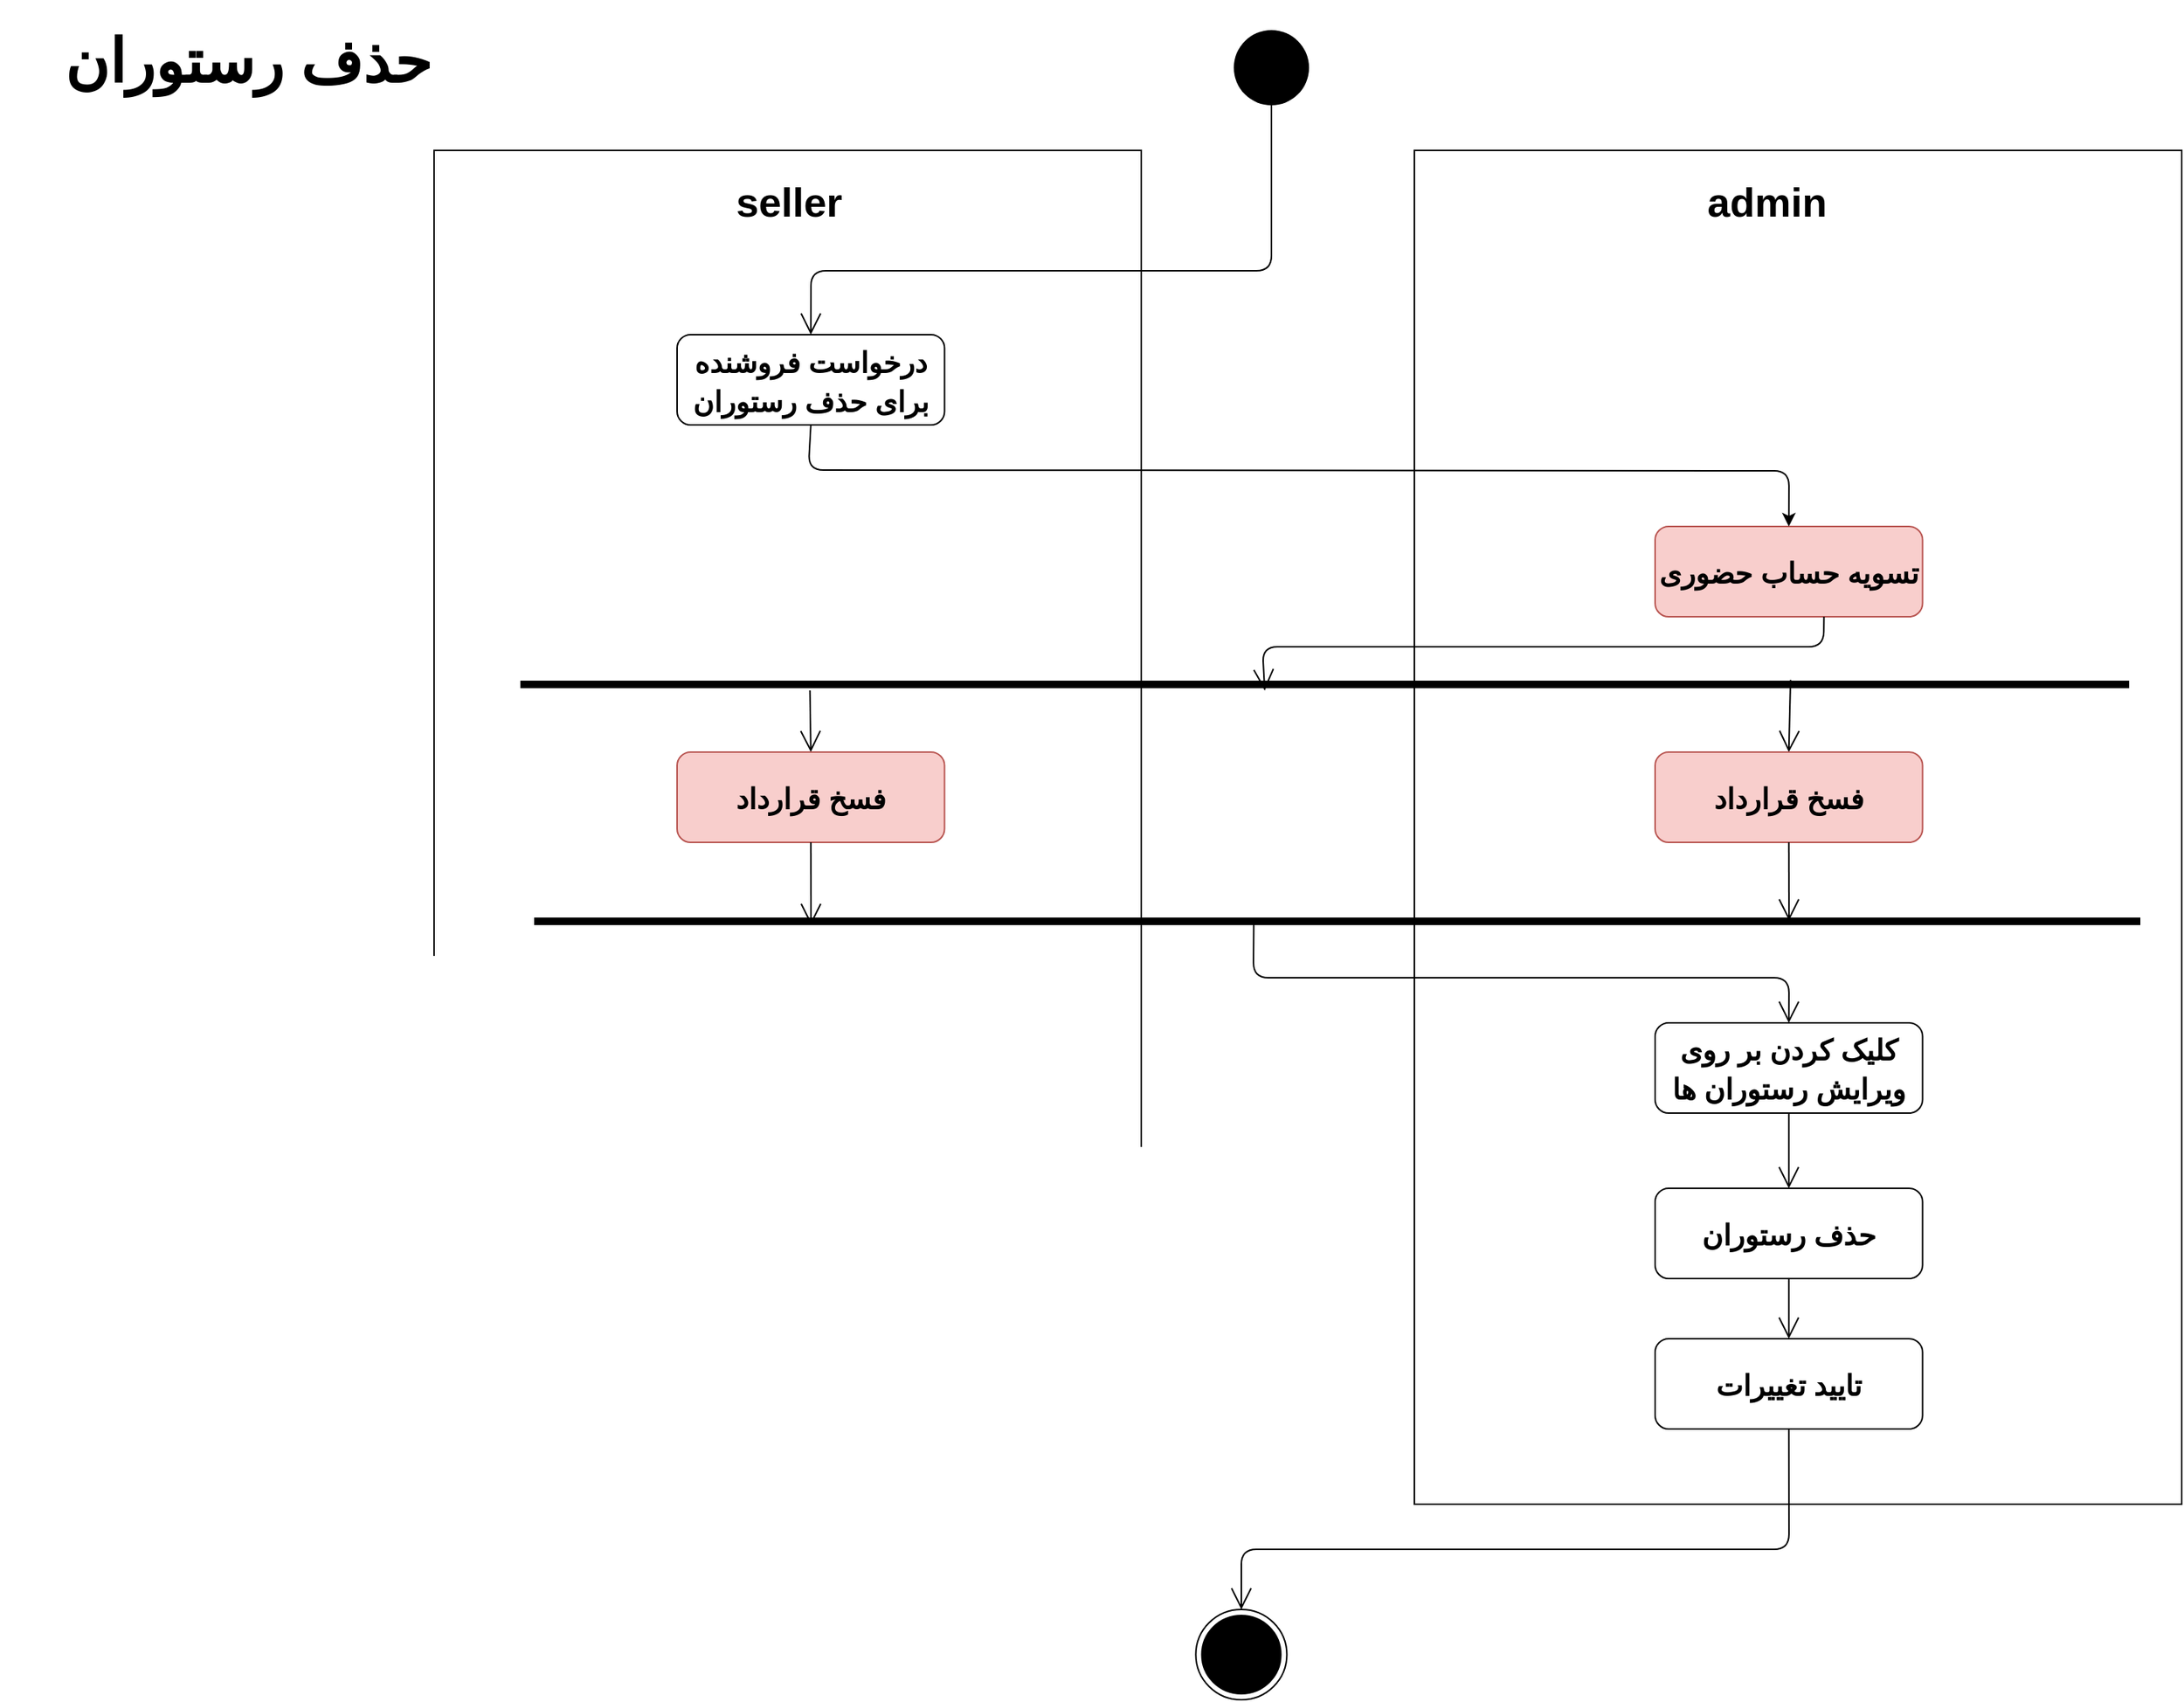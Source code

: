 <mxfile version="13.10.6" type="github">
  <diagram name="Page-1" id="e7e014a7-5840-1c2e-5031-d8a46d1fe8dd">
    <mxGraphModel dx="1806" dy="909" grid="1" gridSize="10" guides="1" tooltips="1" connect="1" arrows="1" fold="1" page="1" pageScale="1" pageWidth="1654" pageHeight="1169" background="#ffffff" math="0" shadow="0">
      <root>
        <mxCell id="0" />
        <mxCell id="1" parent="0" />
        <mxCell id="aYaNbTCwkLzp46-Q-Bmp-96" value="" style="ellipse;fillColor=#000000;strokeColor=none;" parent="1" vertex="1">
          <mxGeometry x="840" y="30" width="50" height="50" as="geometry" />
        </mxCell>
        <mxCell id="aYaNbTCwkLzp46-Q-Bmp-98" value="" style="endArrow=open;endFill=1;endSize=12;html=1;fontSize=21;exitX=0.5;exitY=1;exitDx=0;exitDy=0;entryX=0.5;entryY=0;entryDx=0;entryDy=0;" parent="1" source="aYaNbTCwkLzp46-Q-Bmp-96" target="aYaNbTCwkLzp46-Q-Bmp-188" edge="1">
          <mxGeometry width="160" relative="1" as="geometry">
            <mxPoint x="972.25" y="82.5" as="sourcePoint" />
            <mxPoint x="500.25" y="214.5" as="targetPoint" />
            <Array as="points">
              <mxPoint x="865" y="190" />
              <mxPoint x="559" y="190" />
            </Array>
          </mxGeometry>
        </mxCell>
        <mxCell id="aYaNbTCwkLzp46-Q-Bmp-150" value="" style="whiteSpace=wrap;html=1;fillColor=none;" parent="1" vertex="1">
          <mxGeometry x="308.5" y="110" width="470" height="900" as="geometry" />
        </mxCell>
        <mxCell id="aYaNbTCwkLzp46-Q-Bmp-179" value="" style="ellipse;html=1;shape=endState;fillColor=#000000;strokeColor=#000000;" parent="1" vertex="1">
          <mxGeometry x="814.75" y="1080" width="60.5" height="60" as="geometry" />
        </mxCell>
        <mxCell id="aYaNbTCwkLzp46-Q-Bmp-180" value="&lt;font size=&quot;1&quot;&gt;&lt;b style=&quot;font-size: 27px&quot;&gt;seller&lt;/b&gt;&lt;/font&gt;" style="text;html=1;align=center;verticalAlign=middle;resizable=0;points=[];autosize=1;" parent="1" vertex="1">
          <mxGeometry x="498.5" y="130" width="90" height="30" as="geometry" />
        </mxCell>
        <mxCell id="aYaNbTCwkLzp46-Q-Bmp-183" value="" style="whiteSpace=wrap;html=1;fillColor=none;imageWidth=24;" parent="1" vertex="1">
          <mxGeometry x="960" y="110" width="510" height="900" as="geometry" />
        </mxCell>
        <mxCell id="aYaNbTCwkLzp46-Q-Bmp-184" value="&lt;font size=&quot;1&quot;&gt;&lt;b style=&quot;font-size: 27px&quot;&gt;admin&lt;/b&gt;&lt;/font&gt;" style="text;html=1;align=center;verticalAlign=middle;resizable=0;points=[];autosize=1;" parent="1" vertex="1">
          <mxGeometry x="1148.5" y="130" width="90" height="30" as="geometry" />
        </mxCell>
        <mxCell id="aYaNbTCwkLzp46-Q-Bmp-188" value="&lt;font style=&quot;font-size: 19px&quot;&gt;درخواست فروشنده برای حذف رستوران&lt;/font&gt;" style="shape=rect;html=1;rounded=1;whiteSpace=wrap;align=center;fontSize=21;fontStyle=1" parent="1" vertex="1">
          <mxGeometry x="470" y="232.5" width="177.75" height="60" as="geometry" />
        </mxCell>
        <mxCell id="aYaNbTCwkLzp46-Q-Bmp-191" value="&lt;span style=&quot;font-size: 19px&quot;&gt;تسویه حساب حضوری&lt;br&gt;&lt;/span&gt;" style="shape=rect;html=1;rounded=1;whiteSpace=wrap;align=center;fontSize=21;fontStyle=1;fillColor=#f8cecc;strokeColor=#b85450;" parent="1" vertex="1">
          <mxGeometry x="1120" y="360" width="177.75" height="60" as="geometry" />
        </mxCell>
        <mxCell id="aYaNbTCwkLzp46-Q-Bmp-192" value="" style="endArrow=classic;html=1;exitX=0.5;exitY=1;exitDx=0;exitDy=0;entryX=0.5;entryY=0;entryDx=0;entryDy=0;" parent="1" source="aYaNbTCwkLzp46-Q-Bmp-188" target="aYaNbTCwkLzp46-Q-Bmp-191" edge="1">
          <mxGeometry width="50" height="50" relative="1" as="geometry">
            <mxPoint x="727.25" y="322.5" as="sourcePoint" />
            <mxPoint x="1336.125" y="362.5" as="targetPoint" />
            <Array as="points">
              <mxPoint x="557.25" y="322.5" />
              <mxPoint x="1209" y="323" />
            </Array>
          </mxGeometry>
        </mxCell>
        <mxCell id="aYaNbTCwkLzp46-Q-Bmp-193" value="" style="html=1;points=[];perimeter=orthogonalPerimeter;fillColor=#000000;strokeColor=none;fontSize=16;rotation=90;" parent="1" vertex="1">
          <mxGeometry x="897.94" y="-69.6" width="5" height="1069.22" as="geometry" />
        </mxCell>
        <mxCell id="aYaNbTCwkLzp46-Q-Bmp-194" value="" style="endArrow=open;endFill=1;endSize=12;html=1;fontSize=16;exitX=0.5;exitY=1;exitDx=0;exitDy=0;entryX=1.32;entryY=0.556;entryDx=0;entryDy=0;entryPerimeter=0;" parent="1" edge="1">
          <mxGeometry width="160" relative="1" as="geometry">
            <mxPoint x="1232.23" y="420" as="sourcePoint" />
            <mxPoint x="860.564" y="469.11" as="targetPoint" />
            <Array as="points">
              <mxPoint x="1232" y="440" />
              <mxPoint x="859" y="440" />
            </Array>
          </mxGeometry>
        </mxCell>
        <mxCell id="aYaNbTCwkLzp46-Q-Bmp-195" value="" style="endArrow=open;endFill=1;endSize=12;html=1;fontSize=16;entryX=0.5;entryY=0;entryDx=0;entryDy=0;" parent="1" target="aYaNbTCwkLzp46-Q-Bmp-197" edge="1">
          <mxGeometry width="160" relative="1" as="geometry">
            <mxPoint x="1210" y="462" as="sourcePoint" />
            <mxPoint x="1202" y="509" as="targetPoint" />
          </mxGeometry>
        </mxCell>
        <mxCell id="aYaNbTCwkLzp46-Q-Bmp-196" value="" style="endArrow=open;endFill=1;endSize=12;html=1;fontSize=16;exitX=1.3;exitY=0.82;exitDx=0;exitDy=0;exitPerimeter=0;entryX=0.5;entryY=0;entryDx=0;entryDy=0;" parent="1" source="aYaNbTCwkLzp46-Q-Bmp-193" target="aYaNbTCwkLzp46-Q-Bmp-198" edge="1">
          <mxGeometry width="160" relative="1" as="geometry">
            <mxPoint x="1315.8" y="464" as="sourcePoint" />
            <mxPoint x="1110" y="497" as="targetPoint" />
            <Array as="points" />
          </mxGeometry>
        </mxCell>
        <mxCell id="aYaNbTCwkLzp46-Q-Bmp-197" value="&lt;span style=&quot;font-size: 19px&quot;&gt;فسخ قرارداد&lt;/span&gt;" style="shape=rect;html=1;rounded=1;whiteSpace=wrap;align=center;fontSize=21;fontStyle=1;fillColor=#f8cecc;strokeColor=#b85450;" parent="1" vertex="1">
          <mxGeometry x="1120" y="510" width="177.75" height="60" as="geometry" />
        </mxCell>
        <mxCell id="aYaNbTCwkLzp46-Q-Bmp-198" value="&lt;span style=&quot;font-size: 19px&quot;&gt;فسخ قرارداد&lt;/span&gt;" style="shape=rect;html=1;rounded=1;whiteSpace=wrap;align=center;fontSize=21;fontStyle=1;fillColor=#f8cecc;strokeColor=#b85450;" parent="1" vertex="1">
          <mxGeometry x="470" y="510" width="177.75" height="60" as="geometry" />
        </mxCell>
        <mxCell id="aYaNbTCwkLzp46-Q-Bmp-199" value="" style="html=1;points=[];perimeter=orthogonalPerimeter;fillColor=#000000;strokeColor=none;fontSize=16;rotation=90;" parent="1" vertex="1">
          <mxGeometry x="906.25" y="88.75" width="5" height="1067.5" as="geometry" />
        </mxCell>
        <mxCell id="aYaNbTCwkLzp46-Q-Bmp-200" value="" style="endArrow=open;endFill=1;endSize=12;html=1;fontSize=16;exitX=0.5;exitY=1;exitDx=0;exitDy=0;" parent="1" source="aYaNbTCwkLzp46-Q-Bmp-197" edge="1">
          <mxGeometry width="160" relative="1" as="geometry">
            <mxPoint x="1321.14" y="570" as="sourcePoint" />
            <mxPoint x="1209" y="622" as="targetPoint" />
          </mxGeometry>
        </mxCell>
        <mxCell id="aYaNbTCwkLzp46-Q-Bmp-201" value="" style="endArrow=open;endFill=1;endSize=12;html=1;fontSize=16;exitX=0.5;exitY=1;exitDx=0;exitDy=0;" parent="1" source="aYaNbTCwkLzp46-Q-Bmp-198" edge="1">
          <mxGeometry width="160" relative="1" as="geometry">
            <mxPoint x="1331.14" y="580" as="sourcePoint" />
            <mxPoint x="559" y="625" as="targetPoint" />
          </mxGeometry>
        </mxCell>
        <mxCell id="aYaNbTCwkLzp46-Q-Bmp-203" value="&lt;span style=&quot;font-size: 19px&quot;&gt;کلیک کردن بر روی ویرایش رستوران ها&lt;/span&gt;" style="shape=rect;html=1;rounded=1;whiteSpace=wrap;align=center;fontSize=21;fontStyle=1" parent="1" vertex="1">
          <mxGeometry x="1120" y="690" width="177.75" height="60" as="geometry" />
        </mxCell>
        <mxCell id="aYaNbTCwkLzp46-Q-Bmp-205" value="" style="endArrow=open;endFill=1;endSize=12;html=1;fontSize=16;exitX=0.963;exitY=0.552;exitDx=0;exitDy=0;entryX=0.5;entryY=0;entryDx=0;entryDy=0;exitPerimeter=0;" parent="1" source="aYaNbTCwkLzp46-Q-Bmp-199" target="aYaNbTCwkLzp46-Q-Bmp-203" edge="1">
          <mxGeometry width="160" relative="1" as="geometry">
            <mxPoint x="870.0" y="620" as="sourcePoint" />
            <mxPoint x="871.0" y="674.585" as="targetPoint" />
            <Array as="points">
              <mxPoint x="853" y="660" />
              <mxPoint x="1209" y="660" />
            </Array>
          </mxGeometry>
        </mxCell>
        <mxCell id="aYaNbTCwkLzp46-Q-Bmp-206" value="&lt;span style=&quot;font-size: 19px&quot;&gt;حذف رستوران&lt;/span&gt;" style="shape=rect;html=1;rounded=1;whiteSpace=wrap;align=center;fontSize=21;fontStyle=1" parent="1" vertex="1">
          <mxGeometry x="1120" y="800" width="177.75" height="60" as="geometry" />
        </mxCell>
        <mxCell id="aYaNbTCwkLzp46-Q-Bmp-207" value="&lt;span style=&quot;font-size: 19px&quot;&gt;تایید تغییرات&lt;/span&gt;" style="shape=rect;html=1;rounded=1;whiteSpace=wrap;align=center;fontSize=21;fontStyle=1" parent="1" vertex="1">
          <mxGeometry x="1120" y="900" width="177.75" height="60" as="geometry" />
        </mxCell>
        <mxCell id="aYaNbTCwkLzp46-Q-Bmp-212" value="" style="endArrow=open;endFill=1;endSize=12;html=1;fontSize=16;exitX=0.5;exitY=1;exitDx=0;exitDy=0;entryX=0.5;entryY=0;entryDx=0;entryDy=0;" parent="1" source="aYaNbTCwkLzp46-Q-Bmp-203" target="aYaNbTCwkLzp46-Q-Bmp-206" edge="1">
          <mxGeometry width="160" relative="1" as="geometry">
            <mxPoint x="1208.285" y="750" as="sourcePoint" />
            <mxPoint x="1208.33" y="802" as="targetPoint" />
          </mxGeometry>
        </mxCell>
        <mxCell id="aYaNbTCwkLzp46-Q-Bmp-215" value="" style="endArrow=open;endFill=1;endSize=12;html=1;fontSize=16;exitX=0.5;exitY=1;exitDx=0;exitDy=0;entryX=0.5;entryY=0;entryDx=0;entryDy=0;" parent="1" source="aYaNbTCwkLzp46-Q-Bmp-206" target="aYaNbTCwkLzp46-Q-Bmp-207" edge="1">
          <mxGeometry width="160" relative="1" as="geometry">
            <mxPoint x="1228.875" y="590" as="sourcePoint" />
            <mxPoint x="1228.92" y="642" as="targetPoint" />
          </mxGeometry>
        </mxCell>
        <mxCell id="aYaNbTCwkLzp46-Q-Bmp-216" value="" style="endArrow=open;endFill=1;endSize=12;html=1;fontSize=16;exitX=0.5;exitY=1;exitDx=0;exitDy=0;entryX=0.5;entryY=0;entryDx=0;entryDy=0;" parent="1" source="aYaNbTCwkLzp46-Q-Bmp-207" target="aYaNbTCwkLzp46-Q-Bmp-179" edge="1">
          <mxGeometry width="160" relative="1" as="geometry">
            <mxPoint x="1238.875" y="600" as="sourcePoint" />
            <mxPoint x="1238.92" y="652" as="targetPoint" />
            <Array as="points">
              <mxPoint x="1209" y="1040" />
              <mxPoint x="845" y="1040" />
            </Array>
          </mxGeometry>
        </mxCell>
        <mxCell id="MEKWNDmQoSqezUJ2nLX3-1" value="&lt;b&gt;&lt;font style=&quot;font-size: 40px&quot;&gt;حذف رستوران&lt;br&gt;&lt;/font&gt;&lt;/b&gt;" style="text;html=1;strokeColor=none;fillColor=none;align=center;verticalAlign=middle;whiteSpace=wrap;rounded=0;" vertex="1" parent="1">
          <mxGeometry x="20" y="10" width="330" height="80" as="geometry" />
        </mxCell>
      </root>
    </mxGraphModel>
  </diagram>
</mxfile>
